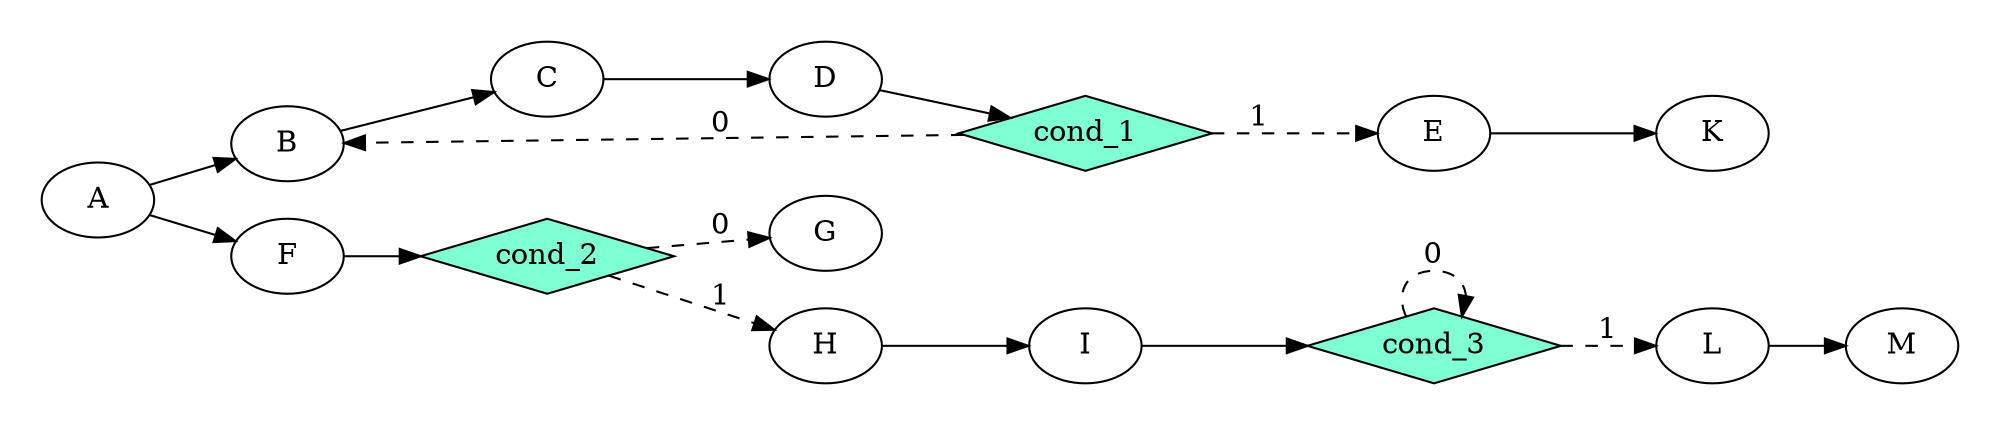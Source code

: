 digraph Taskflow {

   rankdir="LR"
    subgraph cluster_p0x7ffc2daeebe0 {
   
      //style=invis
      pendwidth=0 
      pencolor = transparent
      p0x1676c20[label="H" ];
      p0x1676d50[label="G" ];
      p0x1676e80[label="F" ];
      p0x1676e80 -> p0x1677700;
      p0x1676fc0[label="E" ];
      p0x16770d0[label="D" ];
      p0x16770d0 -> p0x1677560;
      p0x1677230[label="C" ];
      p0x1677230 -> p0x16770d0;
      p0x1677340[label="B" ];
      p0x1677340 -> p0x1677230;
      p0x1677450[label="A" ];
      p0x1677450 -> p0x1677340;
      p0x1677450 -> p0x1676e80;
      p0x1677560[label="cond_1"  shape=diamond color=black fillcolor=aquamarine style=filled];
      p0x1677560 -> p0x1677340 [style=dashed label="0"];
      p0x1677560 -> p0x1676fc0 [style=dashed label="1"];
      p0x1677700[label="cond_2"  shape=diamond color=black fillcolor=aquamarine style=filled];
      p0x1677700 -> p0x1676d50 [style=dashed label="0"];
      p0x1677700 -> p0x1676c20 [style=dashed label="1"];
      p0x1676c20->I;
      J[label="cond_3"  shape=diamond color=black fillcolor=aquamarine style=filled];
      I->J;
      p0x1676fc0->K;
      J->J[style=dashed label="0"]
      J->L[style=dashed label="1"]
      L->M;
    }
}

